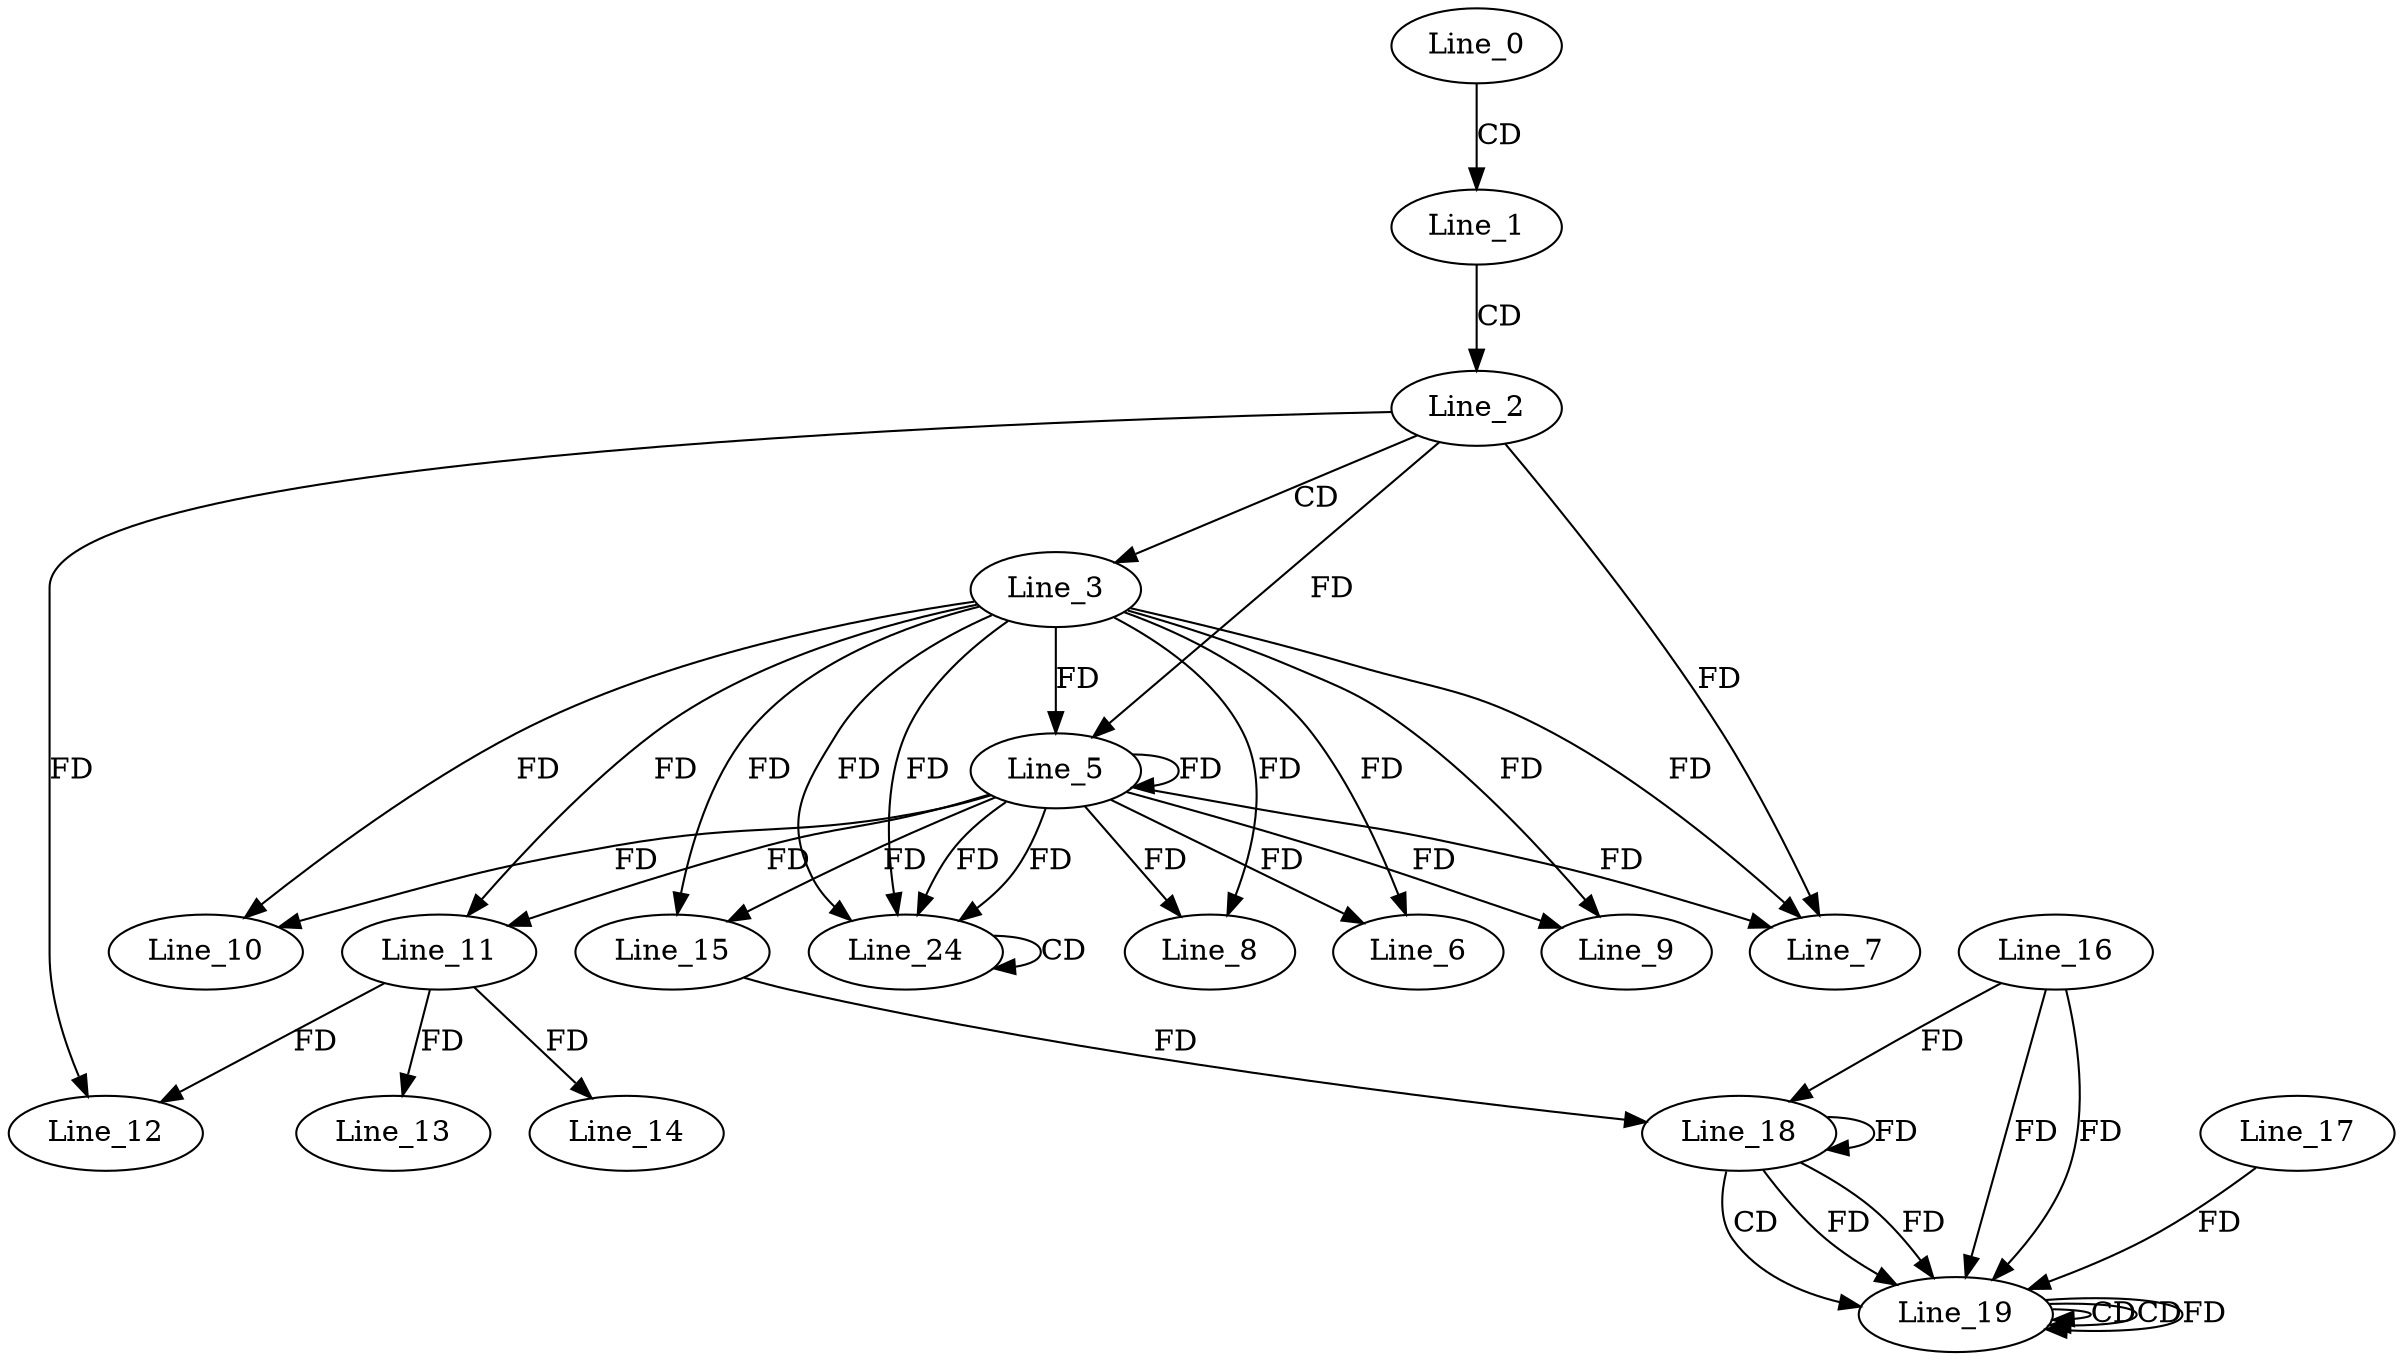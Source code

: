digraph G {
  Line_0;
  Line_1;
  Line_2;
  Line_3;
  Line_5;
  Line_5;
  Line_6;
  Line_7;
  Line_7;
  Line_8;
  Line_9;
  Line_10;
  Line_11;
  Line_11;
  Line_12;
  Line_13;
  Line_14;
  Line_15;
  Line_18;
  Line_16;
  Line_18;
  Line_15;
  Line_18;
  Line_19;
  Line_19;
  Line_19;
  Line_17;
  Line_24;
  Line_24;
  Line_0 -> Line_1 [ label="CD" ];
  Line_1 -> Line_2 [ label="CD" ];
  Line_2 -> Line_3 [ label="CD" ];
  Line_3 -> Line_5 [ label="FD" ];
  Line_5 -> Line_5 [ label="FD" ];
  Line_2 -> Line_5 [ label="FD" ];
  Line_3 -> Line_6 [ label="FD" ];
  Line_5 -> Line_6 [ label="FD" ];
  Line_3 -> Line_7 [ label="FD" ];
  Line_5 -> Line_7 [ label="FD" ];
  Line_2 -> Line_7 [ label="FD" ];
  Line_3 -> Line_8 [ label="FD" ];
  Line_5 -> Line_8 [ label="FD" ];
  Line_3 -> Line_9 [ label="FD" ];
  Line_5 -> Line_9 [ label="FD" ];
  Line_3 -> Line_10 [ label="FD" ];
  Line_5 -> Line_10 [ label="FD" ];
  Line_3 -> Line_11 [ label="FD" ];
  Line_5 -> Line_11 [ label="FD" ];
  Line_11 -> Line_12 [ label="FD" ];
  Line_2 -> Line_12 [ label="FD" ];
  Line_11 -> Line_13 [ label="FD" ];
  Line_11 -> Line_14 [ label="FD" ];
  Line_3 -> Line_15 [ label="FD" ];
  Line_5 -> Line_15 [ label="FD" ];
  Line_18 -> Line_18 [ label="FD" ];
  Line_16 -> Line_18 [ label="FD" ];
  Line_15 -> Line_18 [ label="FD" ];
  Line_18 -> Line_19 [ label="CD" ];
  Line_18 -> Line_19 [ label="FD" ];
  Line_16 -> Line_19 [ label="FD" ];
  Line_19 -> Line_19 [ label="CD" ];
  Line_18 -> Line_19 [ label="FD" ];
  Line_16 -> Line_19 [ label="FD" ];
  Line_19 -> Line_19 [ label="CD" ];
  Line_19 -> Line_19 [ label="FD" ];
  Line_17 -> Line_19 [ label="FD" ];
  Line_3 -> Line_24 [ label="FD" ];
  Line_5 -> Line_24 [ label="FD" ];
  Line_24 -> Line_24 [ label="CD" ];
  Line_3 -> Line_24 [ label="FD" ];
  Line_5 -> Line_24 [ label="FD" ];
}
